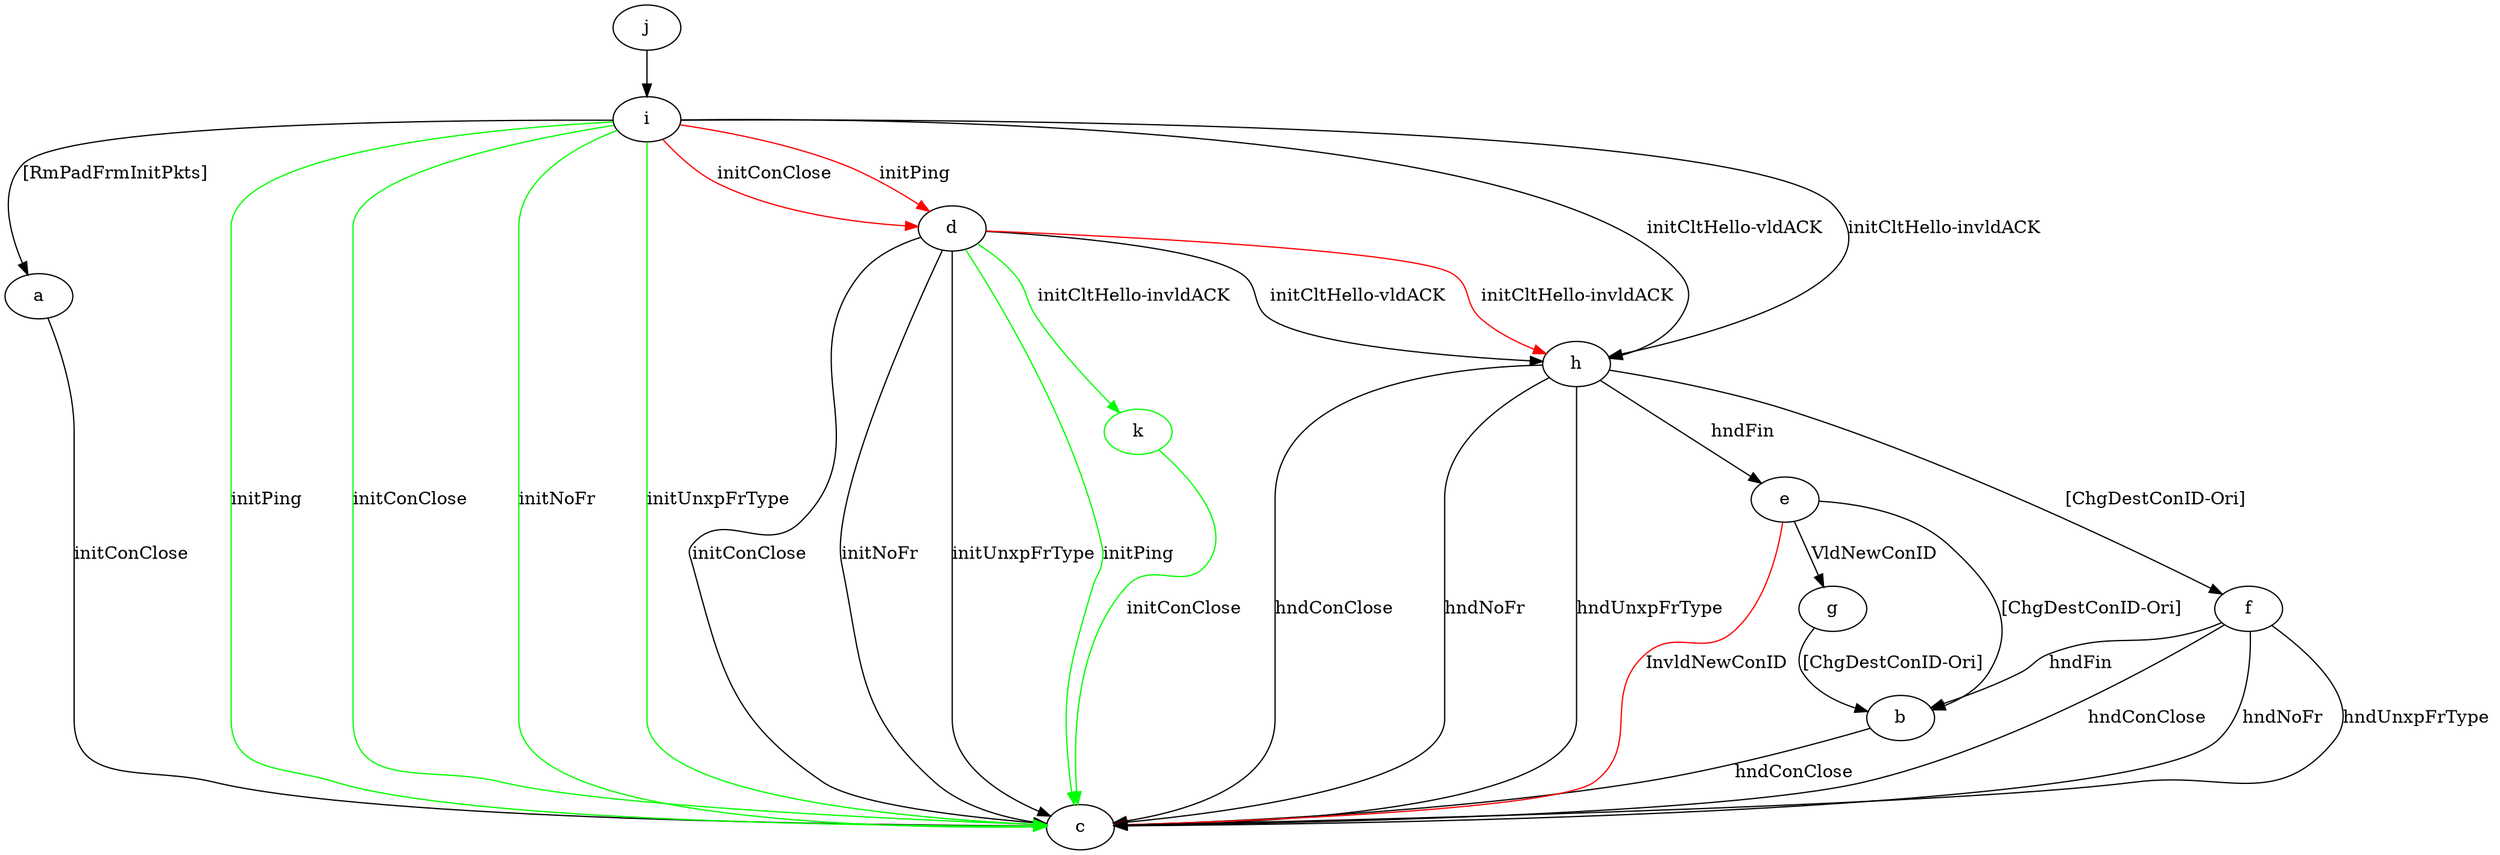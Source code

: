 digraph "" {
	a -> c	[key=0,
		label="initConClose "];
	b -> c	[key=0,
		label="hndConClose "];
	d -> c	[key=0,
		label="initConClose "];
	d -> c	[key=1,
		label="initNoFr "];
	d -> c	[key=2,
		label="initUnxpFrType "];
	d -> c	[key=3,
		color=green,
		label="initPing "];
	d -> h	[key=0,
		label="initCltHello-vldACK "];
	d -> h	[key=1,
		color=red,
		label="initCltHello-invldACK "];
	k	[color=green];
	d -> k	[key=0,
		color=green,
		label="initCltHello-invldACK "];
	e -> b	[key=0,
		label="[ChgDestConID-Ori] "];
	e -> c	[key=0,
		color=red,
		label="InvldNewConID "];
	e -> g	[key=0,
		label="VldNewConID "];
	f -> b	[key=0,
		label="hndFin "];
	f -> c	[key=0,
		label="hndConClose "];
	f -> c	[key=1,
		label="hndNoFr "];
	f -> c	[key=2,
		label="hndUnxpFrType "];
	g -> b	[key=0,
		label="[ChgDestConID-Ori] "];
	h -> c	[key=0,
		label="hndConClose "];
	h -> c	[key=1,
		label="hndNoFr "];
	h -> c	[key=2,
		label="hndUnxpFrType "];
	h -> e	[key=0,
		label="hndFin "];
	h -> f	[key=0,
		label="[ChgDestConID-Ori] "];
	i -> a	[key=0,
		label="[RmPadFrmInitPkts] "];
	i -> c	[key=0,
		color=green,
		label="initPing "];
	i -> c	[key=1,
		color=green,
		label="initConClose "];
	i -> c	[key=2,
		color=green,
		label="initNoFr "];
	i -> c	[key=3,
		color=green,
		label="initUnxpFrType "];
	i -> d	[key=0,
		color=red,
		label="initPing "];
	i -> d	[key=1,
		color=red,
		label="initConClose "];
	i -> h	[key=0,
		label="initCltHello-vldACK "];
	i -> h	[key=1,
		label="initCltHello-invldACK "];
	j -> i	[key=0];
	k -> c	[key=0,
		color=green,
		label="initConClose "];
}
